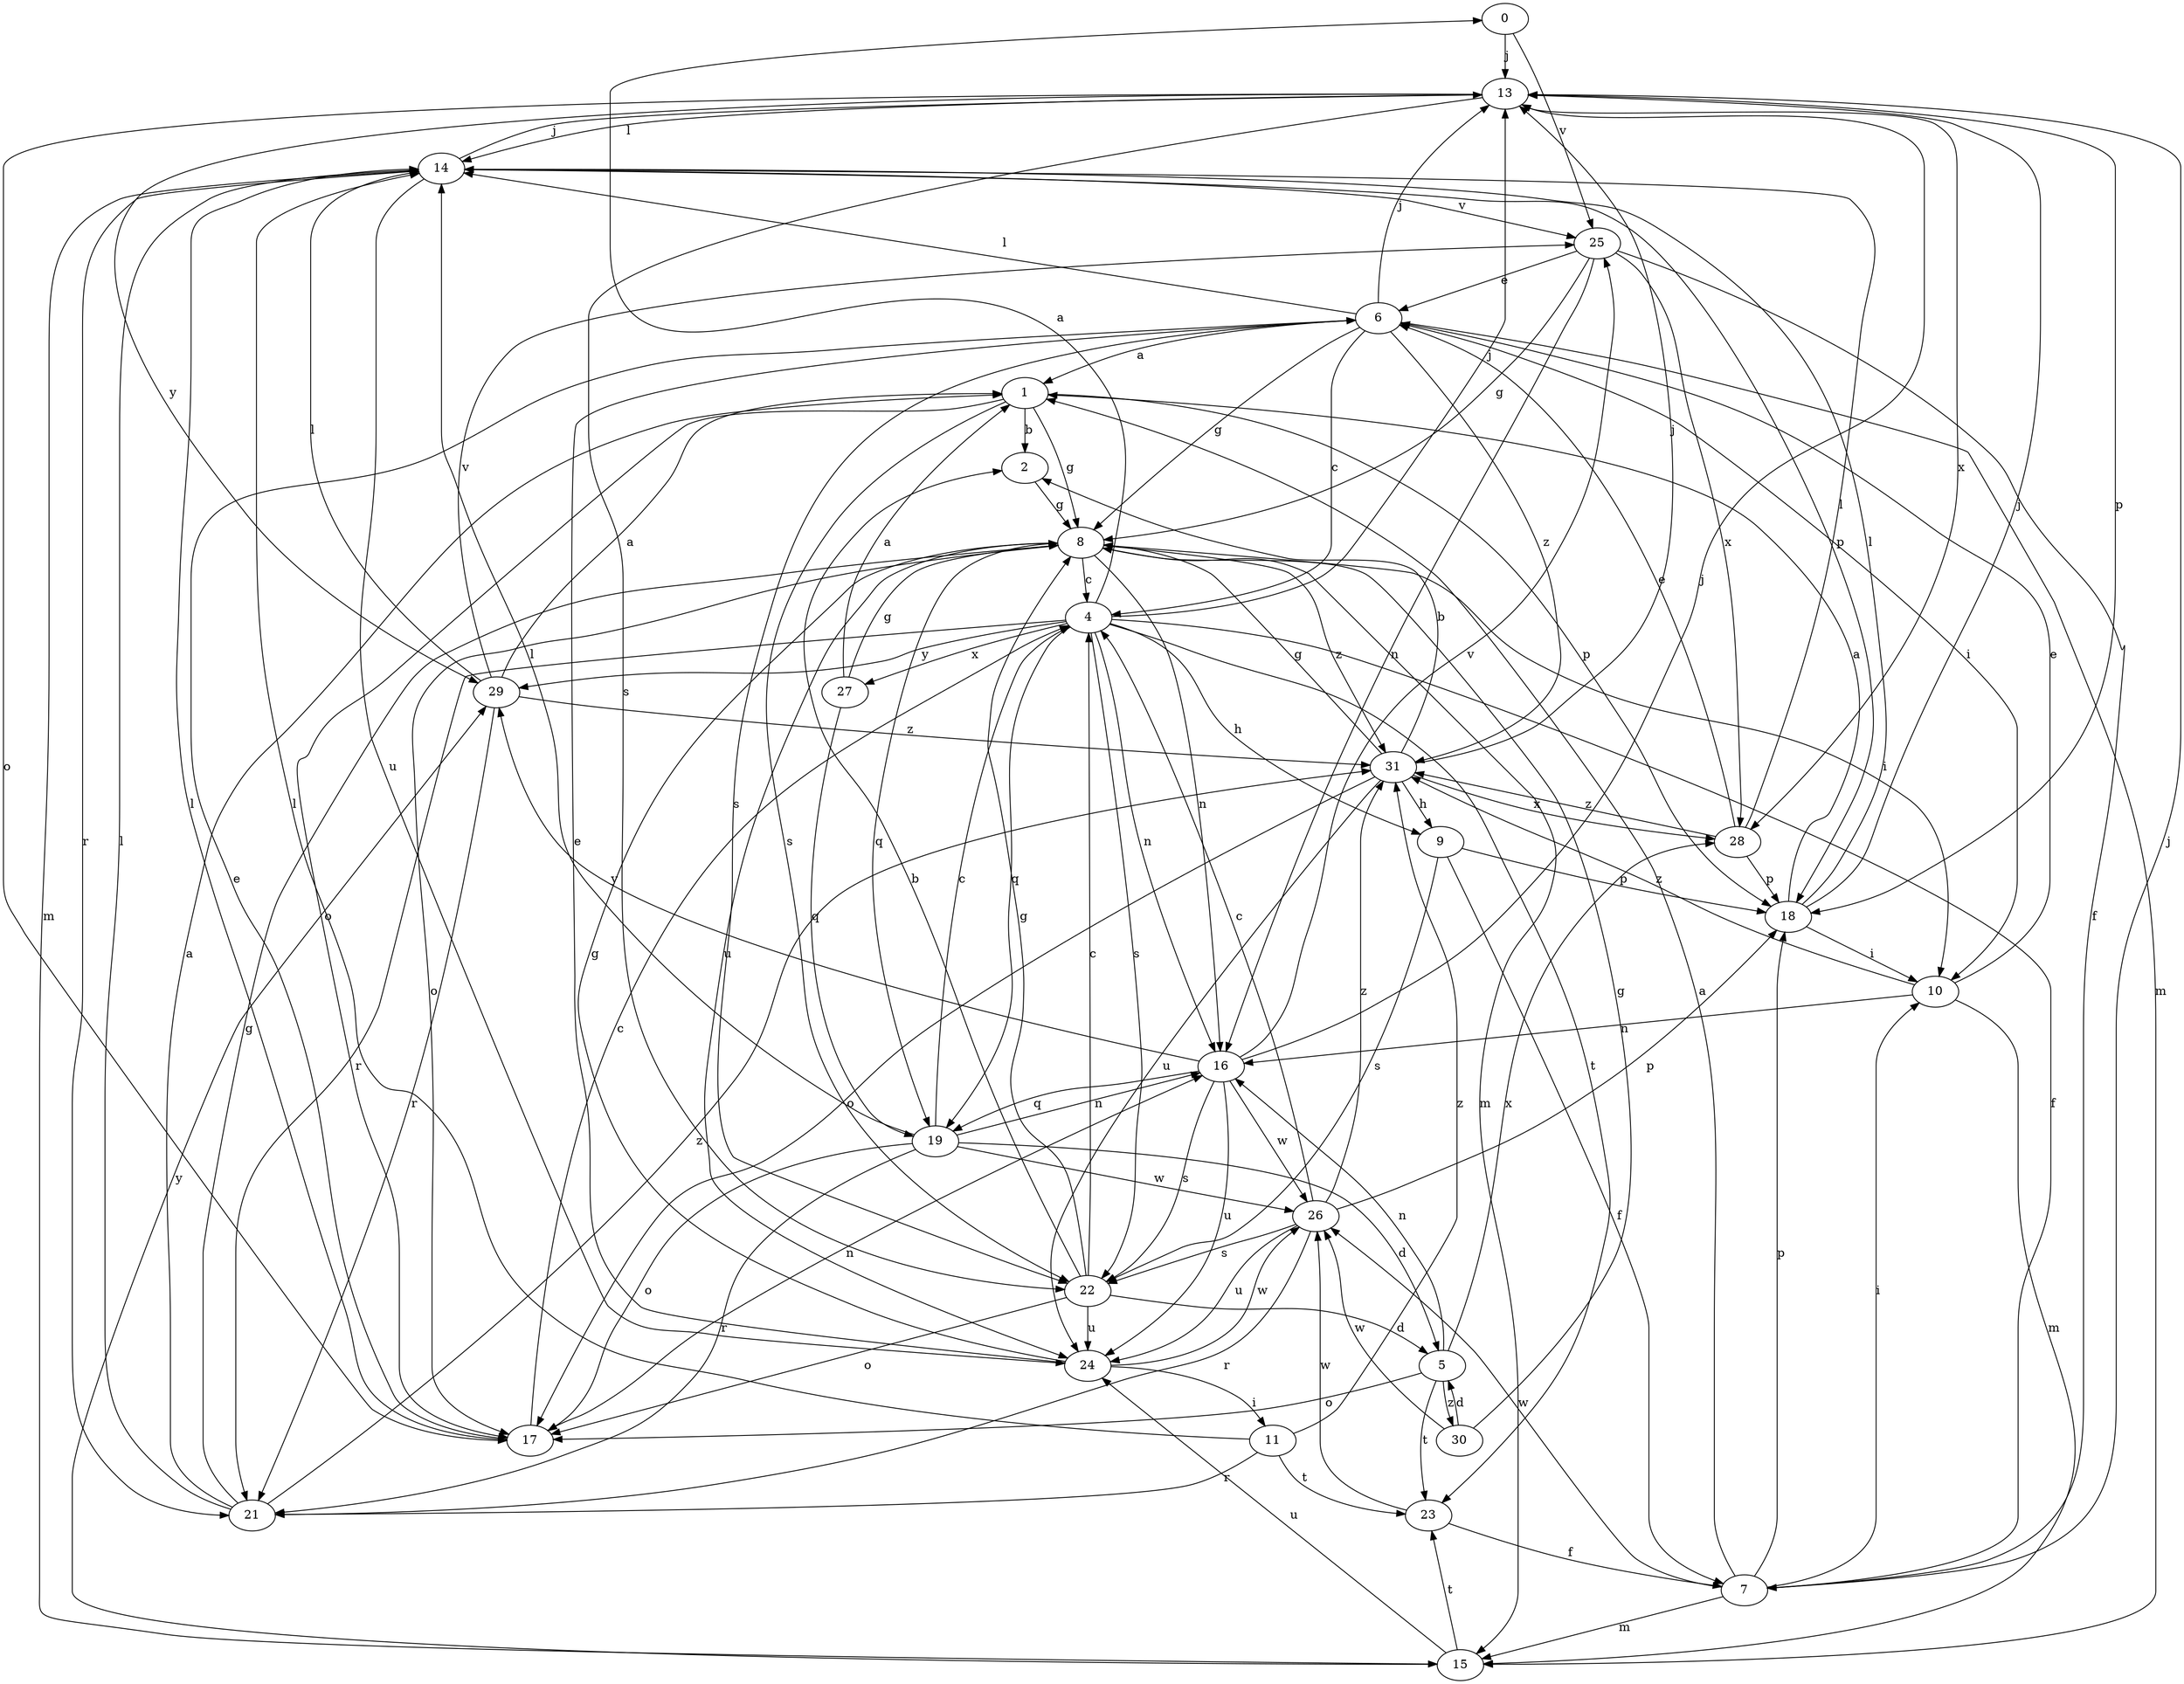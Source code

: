 strict digraph  {
0;
1;
2;
4;
5;
6;
7;
8;
9;
10;
11;
13;
14;
15;
16;
17;
18;
19;
21;
22;
23;
24;
25;
26;
27;
28;
29;
30;
31;
0 -> 13  [label=j];
0 -> 25  [label=v];
1 -> 2  [label=b];
1 -> 8  [label=g];
1 -> 17  [label=o];
1 -> 18  [label=p];
1 -> 22  [label=s];
2 -> 8  [label=g];
4 -> 0  [label=a];
4 -> 7  [label=f];
4 -> 9  [label=h];
4 -> 13  [label=j];
4 -> 16  [label=n];
4 -> 19  [label=q];
4 -> 21  [label=r];
4 -> 22  [label=s];
4 -> 23  [label=t];
4 -> 27  [label=x];
4 -> 29  [label=y];
5 -> 16  [label=n];
5 -> 17  [label=o];
5 -> 23  [label=t];
5 -> 28  [label=x];
5 -> 30  [label=z];
6 -> 1  [label=a];
6 -> 4  [label=c];
6 -> 8  [label=g];
6 -> 10  [label=i];
6 -> 13  [label=j];
6 -> 14  [label=l];
6 -> 15  [label=m];
6 -> 22  [label=s];
6 -> 31  [label=z];
7 -> 1  [label=a];
7 -> 10  [label=i];
7 -> 13  [label=j];
7 -> 15  [label=m];
7 -> 18  [label=p];
7 -> 26  [label=w];
8 -> 4  [label=c];
8 -> 10  [label=i];
8 -> 15  [label=m];
8 -> 16  [label=n];
8 -> 17  [label=o];
8 -> 19  [label=q];
8 -> 24  [label=u];
8 -> 31  [label=z];
9 -> 7  [label=f];
9 -> 18  [label=p];
9 -> 22  [label=s];
10 -> 6  [label=e];
10 -> 15  [label=m];
10 -> 16  [label=n];
10 -> 31  [label=z];
11 -> 14  [label=l];
11 -> 21  [label=r];
11 -> 23  [label=t];
11 -> 31  [label=z];
13 -> 14  [label=l];
13 -> 17  [label=o];
13 -> 18  [label=p];
13 -> 22  [label=s];
13 -> 28  [label=x];
13 -> 29  [label=y];
14 -> 13  [label=j];
14 -> 15  [label=m];
14 -> 18  [label=p];
14 -> 21  [label=r];
14 -> 24  [label=u];
14 -> 25  [label=v];
15 -> 23  [label=t];
15 -> 24  [label=u];
15 -> 29  [label=y];
16 -> 13  [label=j];
16 -> 19  [label=q];
16 -> 22  [label=s];
16 -> 24  [label=u];
16 -> 25  [label=v];
16 -> 26  [label=w];
16 -> 29  [label=y];
17 -> 4  [label=c];
17 -> 6  [label=e];
17 -> 14  [label=l];
17 -> 16  [label=n];
18 -> 1  [label=a];
18 -> 10  [label=i];
18 -> 13  [label=j];
18 -> 14  [label=l];
19 -> 4  [label=c];
19 -> 5  [label=d];
19 -> 14  [label=l];
19 -> 16  [label=n];
19 -> 17  [label=o];
19 -> 21  [label=r];
19 -> 26  [label=w];
21 -> 1  [label=a];
21 -> 8  [label=g];
21 -> 14  [label=l];
21 -> 31  [label=z];
22 -> 2  [label=b];
22 -> 4  [label=c];
22 -> 5  [label=d];
22 -> 8  [label=g];
22 -> 17  [label=o];
22 -> 24  [label=u];
23 -> 7  [label=f];
23 -> 26  [label=w];
24 -> 6  [label=e];
24 -> 8  [label=g];
24 -> 11  [label=i];
24 -> 26  [label=w];
25 -> 6  [label=e];
25 -> 7  [label=f];
25 -> 8  [label=g];
25 -> 16  [label=n];
25 -> 28  [label=x];
26 -> 4  [label=c];
26 -> 18  [label=p];
26 -> 21  [label=r];
26 -> 22  [label=s];
26 -> 24  [label=u];
26 -> 31  [label=z];
27 -> 1  [label=a];
27 -> 8  [label=g];
27 -> 19  [label=q];
28 -> 6  [label=e];
28 -> 14  [label=l];
28 -> 18  [label=p];
28 -> 31  [label=z];
29 -> 1  [label=a];
29 -> 14  [label=l];
29 -> 21  [label=r];
29 -> 25  [label=v];
29 -> 31  [label=z];
30 -> 5  [label=d];
30 -> 8  [label=g];
30 -> 26  [label=w];
31 -> 2  [label=b];
31 -> 8  [label=g];
31 -> 9  [label=h];
31 -> 13  [label=j];
31 -> 17  [label=o];
31 -> 24  [label=u];
31 -> 28  [label=x];
}
